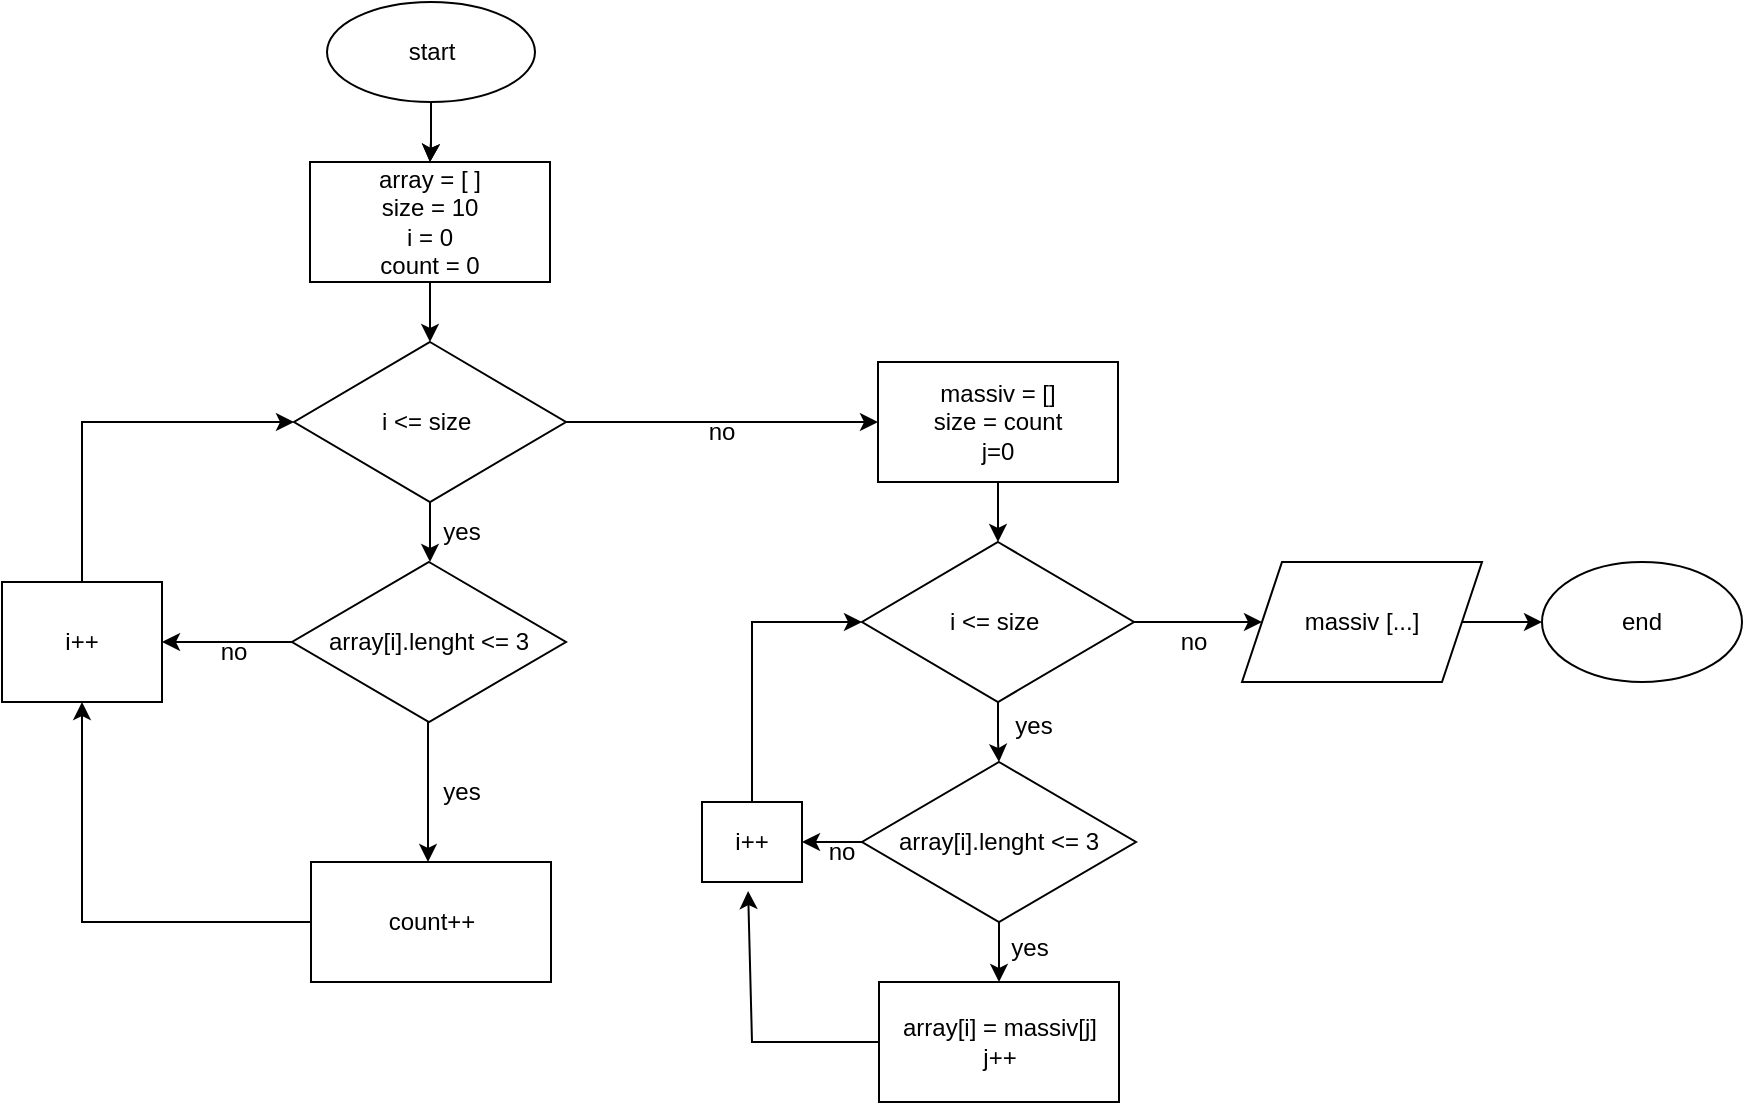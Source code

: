 <mxfile version="20.8.11" type="device"><diagram name="Страница 1" id="z3Yn_M8yG6wy3Y-8XUs5"><mxGraphModel dx="1687" dy="889" grid="1" gridSize="10" guides="1" tooltips="1" connect="1" arrows="1" fold="1" page="1" pageScale="1" pageWidth="827" pageHeight="1169" math="0" shadow="0"><root><mxCell id="0"/><mxCell id="1" parent="0"/><mxCell id="55BJpxhQoDh3azxMNjMU-5" value="" style="edgeStyle=orthogonalEdgeStyle;rounded=0;orthogonalLoop=1;jettySize=auto;html=1;" edge="1" parent="1" source="55BJpxhQoDh3azxMNjMU-1" target="55BJpxhQoDh3azxMNjMU-4"><mxGeometry relative="1" as="geometry"/></mxCell><mxCell id="55BJpxhQoDh3azxMNjMU-6" value="" style="edgeStyle=orthogonalEdgeStyle;rounded=0;orthogonalLoop=1;jettySize=auto;html=1;" edge="1" parent="1" source="55BJpxhQoDh3azxMNjMU-1" target="55BJpxhQoDh3azxMNjMU-4"><mxGeometry relative="1" as="geometry"/></mxCell><mxCell id="55BJpxhQoDh3azxMNjMU-1" value="start" style="ellipse;whiteSpace=wrap;html=1;" vertex="1" parent="1"><mxGeometry x="362.5" y="80" width="104" height="50" as="geometry"/></mxCell><mxCell id="55BJpxhQoDh3azxMNjMU-8" value="" style="edgeStyle=orthogonalEdgeStyle;rounded=0;orthogonalLoop=1;jettySize=auto;html=1;" edge="1" parent="1" source="55BJpxhQoDh3azxMNjMU-4" target="55BJpxhQoDh3azxMNjMU-7"><mxGeometry relative="1" as="geometry"/></mxCell><mxCell id="55BJpxhQoDh3azxMNjMU-4" value="array = [ ]&lt;br&gt;size = 10&lt;br&gt;i = 0&lt;br&gt;count = 0" style="shape=parallelogram;perimeter=parallelogramPerimeter;whiteSpace=wrap;html=1;fixedSize=1;size=-14;" vertex="1" parent="1"><mxGeometry x="354" y="160" width="120" height="60" as="geometry"/></mxCell><mxCell id="55BJpxhQoDh3azxMNjMU-15" value="" style="edgeStyle=orthogonalEdgeStyle;rounded=0;orthogonalLoop=1;jettySize=auto;html=1;" edge="1" parent="1" source="55BJpxhQoDh3azxMNjMU-7"><mxGeometry relative="1" as="geometry"><mxPoint x="414" y="360" as="targetPoint"/></mxGeometry></mxCell><mxCell id="55BJpxhQoDh3azxMNjMU-26" value="" style="edgeStyle=orthogonalEdgeStyle;rounded=0;orthogonalLoop=1;jettySize=auto;html=1;" edge="1" parent="1" source="55BJpxhQoDh3azxMNjMU-7" target="55BJpxhQoDh3azxMNjMU-25"><mxGeometry relative="1" as="geometry"/></mxCell><mxCell id="55BJpxhQoDh3azxMNjMU-7" value="i &amp;lt;= size&amp;nbsp;" style="rhombus;whiteSpace=wrap;html=1;" vertex="1" parent="1"><mxGeometry x="346" y="250" width="136" height="80" as="geometry"/></mxCell><mxCell id="55BJpxhQoDh3azxMNjMU-11" value="count++" style="whiteSpace=wrap;html=1;" vertex="1" parent="1"><mxGeometry x="354.5" y="510" width="120" height="60" as="geometry"/></mxCell><mxCell id="55BJpxhQoDh3azxMNjMU-16" value="" style="edgeStyle=orthogonalEdgeStyle;rounded=0;orthogonalLoop=1;jettySize=auto;html=1;" edge="1" parent="1" source="55BJpxhQoDh3azxMNjMU-14"><mxGeometry relative="1" as="geometry"><mxPoint x="413" y="510" as="targetPoint"/></mxGeometry></mxCell><mxCell id="55BJpxhQoDh3azxMNjMU-23" value="" style="edgeStyle=orthogonalEdgeStyle;rounded=0;orthogonalLoop=1;jettySize=auto;html=1;" edge="1" parent="1" source="55BJpxhQoDh3azxMNjMU-14" target="55BJpxhQoDh3azxMNjMU-18"><mxGeometry relative="1" as="geometry"/></mxCell><mxCell id="55BJpxhQoDh3azxMNjMU-14" value="array[i].lenght &amp;lt;= 3" style="rhombus;whiteSpace=wrap;html=1;" vertex="1" parent="1"><mxGeometry x="345" y="360" width="137" height="80" as="geometry"/></mxCell><mxCell id="55BJpxhQoDh3azxMNjMU-17" value="" style="endArrow=classic;html=1;rounded=0;entryX=0.5;entryY=1;entryDx=0;entryDy=0;exitX=0;exitY=0.5;exitDx=0;exitDy=0;" edge="1" parent="1" source="55BJpxhQoDh3azxMNjMU-11" target="55BJpxhQoDh3azxMNjMU-18"><mxGeometry width="50" height="50" relative="1" as="geometry"><mxPoint x="390" y="370" as="sourcePoint"/><mxPoint x="440" y="320" as="targetPoint"/><Array as="points"><mxPoint x="240" y="540"/></Array></mxGeometry></mxCell><mxCell id="55BJpxhQoDh3azxMNjMU-18" value="i++" style="whiteSpace=wrap;html=1;" vertex="1" parent="1"><mxGeometry x="200" y="370" width="80" height="60" as="geometry"/></mxCell><mxCell id="55BJpxhQoDh3azxMNjMU-20" value="" style="endArrow=classic;html=1;rounded=0;exitX=0.5;exitY=0;exitDx=0;exitDy=0;entryX=0;entryY=0.5;entryDx=0;entryDy=0;" edge="1" parent="1" source="55BJpxhQoDh3azxMNjMU-18" target="55BJpxhQoDh3azxMNjMU-7"><mxGeometry width="50" height="50" relative="1" as="geometry"><mxPoint x="390" y="380" as="sourcePoint"/><mxPoint x="440" y="330" as="targetPoint"/><Array as="points"><mxPoint x="240" y="290"/></Array></mxGeometry></mxCell><mxCell id="55BJpxhQoDh3azxMNjMU-29" value="" style="edgeStyle=orthogonalEdgeStyle;rounded=0;orthogonalLoop=1;jettySize=auto;html=1;" edge="1" parent="1" source="55BJpxhQoDh3azxMNjMU-25" target="55BJpxhQoDh3azxMNjMU-27"><mxGeometry relative="1" as="geometry"/></mxCell><mxCell id="55BJpxhQoDh3azxMNjMU-25" value="massiv = []&lt;br&gt;size = count&lt;br&gt;j=0" style="rounded=0;whiteSpace=wrap;html=1;" vertex="1" parent="1"><mxGeometry x="638" y="260" width="120" height="60" as="geometry"/></mxCell><mxCell id="55BJpxhQoDh3azxMNjMU-30" value="" style="edgeStyle=orthogonalEdgeStyle;rounded=0;orthogonalLoop=1;jettySize=auto;html=1;" edge="1" parent="1" source="55BJpxhQoDh3azxMNjMU-27" target="55BJpxhQoDh3azxMNjMU-28"><mxGeometry relative="1" as="geometry"/></mxCell><mxCell id="55BJpxhQoDh3azxMNjMU-40" value="" style="edgeStyle=orthogonalEdgeStyle;rounded=0;orthogonalLoop=1;jettySize=auto;html=1;" edge="1" parent="1" source="55BJpxhQoDh3azxMNjMU-27" target="55BJpxhQoDh3azxMNjMU-39"><mxGeometry relative="1" as="geometry"/></mxCell><mxCell id="55BJpxhQoDh3azxMNjMU-27" value="i &amp;lt;= size&amp;nbsp;" style="rhombus;whiteSpace=wrap;html=1;" vertex="1" parent="1"><mxGeometry x="630" y="350" width="136" height="80" as="geometry"/></mxCell><mxCell id="55BJpxhQoDh3azxMNjMU-34" value="" style="edgeStyle=orthogonalEdgeStyle;rounded=0;orthogonalLoop=1;jettySize=auto;html=1;" edge="1" parent="1" source="55BJpxhQoDh3azxMNjMU-28" target="55BJpxhQoDh3azxMNjMU-33"><mxGeometry relative="1" as="geometry"/></mxCell><mxCell id="55BJpxhQoDh3azxMNjMU-36" value="" style="edgeStyle=orthogonalEdgeStyle;rounded=0;orthogonalLoop=1;jettySize=auto;html=1;" edge="1" parent="1" source="55BJpxhQoDh3azxMNjMU-28" target="55BJpxhQoDh3azxMNjMU-32"><mxGeometry relative="1" as="geometry"/></mxCell><mxCell id="55BJpxhQoDh3azxMNjMU-28" value="array[i].lenght &amp;lt;= 3" style="rhombus;whiteSpace=wrap;html=1;" vertex="1" parent="1"><mxGeometry x="630" y="460" width="137" height="80" as="geometry"/></mxCell><mxCell id="55BJpxhQoDh3azxMNjMU-32" value="i++" style="whiteSpace=wrap;html=1;" vertex="1" parent="1"><mxGeometry x="550" y="480" width="50" height="40" as="geometry"/></mxCell><mxCell id="55BJpxhQoDh3azxMNjMU-33" value="array[i] = massiv[j]&lt;br&gt;j++" style="rounded=0;whiteSpace=wrap;html=1;" vertex="1" parent="1"><mxGeometry x="638.5" y="570" width="120" height="60" as="geometry"/></mxCell><mxCell id="55BJpxhQoDh3azxMNjMU-37" value="" style="endArrow=classic;html=1;rounded=0;entryX=0;entryY=0.5;entryDx=0;entryDy=0;exitX=0.5;exitY=0;exitDx=0;exitDy=0;" edge="1" parent="1" source="55BJpxhQoDh3azxMNjMU-32" target="55BJpxhQoDh3azxMNjMU-27"><mxGeometry width="50" height="50" relative="1" as="geometry"><mxPoint x="540" y="530" as="sourcePoint"/><mxPoint x="590" y="480" as="targetPoint"/><Array as="points"><mxPoint x="575" y="390"/></Array></mxGeometry></mxCell><mxCell id="55BJpxhQoDh3azxMNjMU-38" value="" style="endArrow=classic;html=1;rounded=0;exitX=0;exitY=0.5;exitDx=0;exitDy=0;entryX=0.461;entryY=1.113;entryDx=0;entryDy=0;entryPerimeter=0;" edge="1" parent="1" source="55BJpxhQoDh3azxMNjMU-33" target="55BJpxhQoDh3azxMNjMU-32"><mxGeometry width="50" height="50" relative="1" as="geometry"><mxPoint x="540" y="530" as="sourcePoint"/><mxPoint x="590" y="480" as="targetPoint"/><Array as="points"><mxPoint x="575" y="600"/></Array></mxGeometry></mxCell><mxCell id="55BJpxhQoDh3azxMNjMU-42" value="" style="edgeStyle=orthogonalEdgeStyle;rounded=0;orthogonalLoop=1;jettySize=auto;html=1;" edge="1" parent="1" source="55BJpxhQoDh3azxMNjMU-39" target="55BJpxhQoDh3azxMNjMU-41"><mxGeometry relative="1" as="geometry"/></mxCell><mxCell id="55BJpxhQoDh3azxMNjMU-39" value="massiv [...]" style="shape=parallelogram;perimeter=parallelogramPerimeter;whiteSpace=wrap;html=1;fixedSize=1;" vertex="1" parent="1"><mxGeometry x="820" y="360" width="120" height="60" as="geometry"/></mxCell><mxCell id="55BJpxhQoDh3azxMNjMU-41" value="end" style="ellipse;whiteSpace=wrap;html=1;" vertex="1" parent="1"><mxGeometry x="970" y="360" width="100" height="60" as="geometry"/></mxCell><mxCell id="55BJpxhQoDh3azxMNjMU-45" value="yes" style="text;html=1;strokeColor=none;fillColor=none;align=center;verticalAlign=middle;whiteSpace=wrap;rounded=0;" vertex="1" parent="1"><mxGeometry x="400" y="330" width="60" height="30" as="geometry"/></mxCell><mxCell id="55BJpxhQoDh3azxMNjMU-46" value="yes" style="text;html=1;strokeColor=none;fillColor=none;align=center;verticalAlign=middle;whiteSpace=wrap;rounded=0;" vertex="1" parent="1"><mxGeometry x="400" y="460" width="60" height="30" as="geometry"/></mxCell><mxCell id="55BJpxhQoDh3azxMNjMU-47" value="yes" style="text;html=1;strokeColor=none;fillColor=none;align=center;verticalAlign=middle;whiteSpace=wrap;rounded=0;" vertex="1" parent="1"><mxGeometry x="686" y="427" width="60" height="30" as="geometry"/></mxCell><mxCell id="55BJpxhQoDh3azxMNjMU-48" value="yes" style="text;html=1;strokeColor=none;fillColor=none;align=center;verticalAlign=middle;whiteSpace=wrap;rounded=0;" vertex="1" parent="1"><mxGeometry x="684" y="538" width="60" height="30" as="geometry"/></mxCell><mxCell id="55BJpxhQoDh3azxMNjMU-49" value="no" style="text;html=1;strokeColor=none;fillColor=none;align=center;verticalAlign=middle;whiteSpace=wrap;rounded=0;" vertex="1" parent="1"><mxGeometry x="286" y="390" width="60" height="30" as="geometry"/></mxCell><mxCell id="55BJpxhQoDh3azxMNjMU-50" value="no" style="text;html=1;strokeColor=none;fillColor=none;align=center;verticalAlign=middle;whiteSpace=wrap;rounded=0;" vertex="1" parent="1"><mxGeometry x="766" y="385" width="60" height="30" as="geometry"/></mxCell><mxCell id="55BJpxhQoDh3azxMNjMU-51" value="no" style="text;html=1;strokeColor=none;fillColor=none;align=center;verticalAlign=middle;whiteSpace=wrap;rounded=0;" vertex="1" parent="1"><mxGeometry x="530" y="280" width="60" height="30" as="geometry"/></mxCell><mxCell id="55BJpxhQoDh3azxMNjMU-52" value="no" style="text;html=1;strokeColor=none;fillColor=none;align=center;verticalAlign=middle;whiteSpace=wrap;rounded=0;" vertex="1" parent="1"><mxGeometry x="590" y="490" width="60" height="30" as="geometry"/></mxCell></root></mxGraphModel></diagram></mxfile>